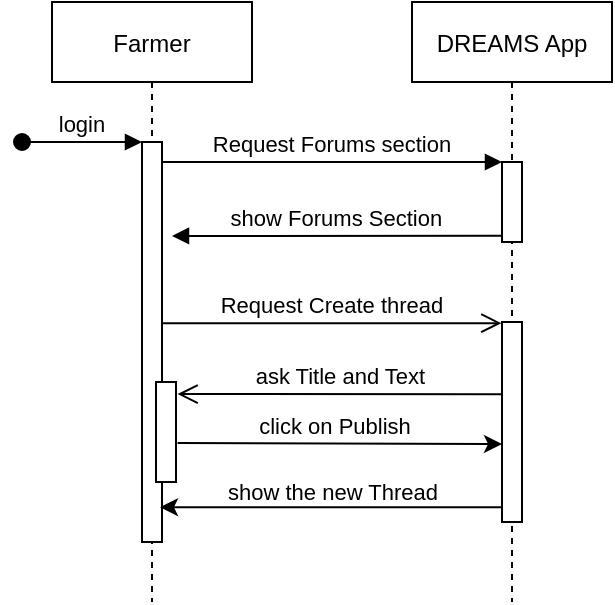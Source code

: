 <mxfile version="15.9.1" type="device" pages="3"><diagram id="kgpKYQtTHZ0yAKxKKP6v" name="CreateThreadDiscussion"><mxGraphModel dx="514" dy="454" grid="1" gridSize="10" guides="1" tooltips="1" connect="1" arrows="1" fold="1" page="1" pageScale="1" pageWidth="850" pageHeight="1100" math="0" shadow="0"><root><mxCell id="0"/><mxCell id="1" parent="0"/><mxCell id="3nuBFxr9cyL0pnOWT2aG-1" value="Farmer" style="shape=umlLifeline;perimeter=lifelinePerimeter;container=1;collapsible=0;recursiveResize=0;rounded=0;shadow=0;strokeWidth=1;" parent="1" vertex="1"><mxGeometry x="120" y="80" width="100" height="300" as="geometry"/></mxCell><mxCell id="3nuBFxr9cyL0pnOWT2aG-2" value="" style="points=[];perimeter=orthogonalPerimeter;rounded=0;shadow=0;strokeWidth=1;" parent="3nuBFxr9cyL0pnOWT2aG-1" vertex="1"><mxGeometry x="45" y="70" width="10" height="200" as="geometry"/></mxCell><mxCell id="3nuBFxr9cyL0pnOWT2aG-3" value="login" style="verticalAlign=bottom;startArrow=oval;endArrow=block;startSize=8;shadow=0;strokeWidth=1;" parent="3nuBFxr9cyL0pnOWT2aG-1" target="3nuBFxr9cyL0pnOWT2aG-2" edge="1"><mxGeometry relative="1" as="geometry"><mxPoint x="-15" y="70" as="sourcePoint"/></mxGeometry></mxCell><mxCell id="uiZ7foKYVvT6KwpylTkC-2" value="" style="points=[];perimeter=orthogonalPerimeter;rounded=0;shadow=0;strokeWidth=1;" vertex="1" parent="3nuBFxr9cyL0pnOWT2aG-1"><mxGeometry x="52" y="190" width="10" height="50" as="geometry"/></mxCell><mxCell id="3nuBFxr9cyL0pnOWT2aG-5" value="DREAMS App" style="shape=umlLifeline;perimeter=lifelinePerimeter;container=1;collapsible=0;recursiveResize=0;rounded=0;shadow=0;strokeWidth=1;" parent="1" vertex="1"><mxGeometry x="300" y="80" width="100" height="300" as="geometry"/></mxCell><mxCell id="3nuBFxr9cyL0pnOWT2aG-6" value="" style="points=[];perimeter=orthogonalPerimeter;rounded=0;shadow=0;strokeWidth=1;" parent="3nuBFxr9cyL0pnOWT2aG-5" vertex="1"><mxGeometry x="45" y="80" width="10" height="40" as="geometry"/></mxCell><mxCell id="uiZ7foKYVvT6KwpylTkC-1" value="" style="points=[];perimeter=orthogonalPerimeter;rounded=0;shadow=0;strokeWidth=1;" vertex="1" parent="3nuBFxr9cyL0pnOWT2aG-5"><mxGeometry x="45" y="160" width="10" height="100" as="geometry"/></mxCell><mxCell id="3nuBFxr9cyL0pnOWT2aG-7" value="ask Title and Text" style="verticalAlign=bottom;endArrow=open;endSize=8;shadow=0;strokeWidth=1;entryX=1.078;entryY=0.121;entryDx=0;entryDy=0;entryPerimeter=0;exitX=0.022;exitY=0.361;exitDx=0;exitDy=0;exitPerimeter=0;" parent="1" source="uiZ7foKYVvT6KwpylTkC-1" target="uiZ7foKYVvT6KwpylTkC-2" edge="1"><mxGeometry relative="1" as="geometry"><mxPoint x="250" y="279" as="targetPoint"/><mxPoint x="330" y="276" as="sourcePoint"/></mxGeometry></mxCell><mxCell id="3nuBFxr9cyL0pnOWT2aG-8" value="Request Forums section" style="verticalAlign=bottom;endArrow=block;entryX=0;entryY=0;shadow=0;strokeWidth=1;" parent="1" source="3nuBFxr9cyL0pnOWT2aG-2" target="3nuBFxr9cyL0pnOWT2aG-6" edge="1"><mxGeometry relative="1" as="geometry"><mxPoint x="275" y="160" as="sourcePoint"/></mxGeometry></mxCell><mxCell id="3nuBFxr9cyL0pnOWT2aG-9" value="show Forums Section" style="verticalAlign=bottom;endArrow=block;shadow=0;strokeWidth=1;exitX=-0.031;exitY=0.922;exitDx=0;exitDy=0;exitPerimeter=0;" parent="1" source="3nuBFxr9cyL0pnOWT2aG-6" edge="1"><mxGeometry relative="1" as="geometry"><mxPoint x="340" y="197" as="sourcePoint"/><mxPoint x="180" y="197" as="targetPoint"/></mxGeometry></mxCell><mxCell id="3nuBFxr9cyL0pnOWT2aG-10" value="Request Create thread" style="verticalAlign=bottom;endArrow=open;endSize=8;shadow=0;strokeWidth=1;entryX=-0.029;entryY=0.006;entryDx=0;entryDy=0;entryPerimeter=0;" parent="1" source="3nuBFxr9cyL0pnOWT2aG-2" target="uiZ7foKYVvT6KwpylTkC-1" edge="1"><mxGeometry relative="1" as="geometry"><mxPoint x="240" y="257" as="targetPoint"/><mxPoint x="180.0" y="276" as="sourcePoint"/></mxGeometry></mxCell><mxCell id="uiZ7foKYVvT6KwpylTkC-3" style="rounded=0;orthogonalLoop=1;jettySize=auto;html=1;exitX=1.078;exitY=0.609;exitDx=0;exitDy=0;exitPerimeter=0;" edge="1" parent="1" source="uiZ7foKYVvT6KwpylTkC-2"><mxGeometry relative="1" as="geometry"><mxPoint x="210" y="301" as="sourcePoint"/><mxPoint x="345" y="301" as="targetPoint"/></mxGeometry></mxCell><mxCell id="uiZ7foKYVvT6KwpylTkC-5" value="click on Publish" style="edgeLabel;html=1;align=center;verticalAlign=middle;resizable=0;points=[];" vertex="1" connectable="0" parent="uiZ7foKYVvT6KwpylTkC-3"><mxGeometry x="-0.21" relative="1" as="geometry"><mxPoint x="14" y="-9" as="offset"/></mxGeometry></mxCell><mxCell id="uiZ7foKYVvT6KwpylTkC-6" style="edgeStyle=none;rounded=0;orthogonalLoop=1;jettySize=auto;html=1;entryX=0.9;entryY=0.913;entryDx=0;entryDy=0;entryPerimeter=0;" edge="1" parent="1" source="uiZ7foKYVvT6KwpylTkC-1" target="3nuBFxr9cyL0pnOWT2aG-2"><mxGeometry relative="1" as="geometry"/></mxCell><mxCell id="uiZ7foKYVvT6KwpylTkC-7" value="show the new Thread" style="edgeLabel;html=1;align=center;verticalAlign=middle;resizable=0;points=[];" vertex="1" connectable="0" parent="uiZ7foKYVvT6KwpylTkC-6"><mxGeometry x="0.064" relative="1" as="geometry"><mxPoint x="6" y="-8" as="offset"/></mxGeometry></mxCell></root></mxGraphModel></diagram><diagram id="k4JGAeEoRlXIOm1BFo8L" name="AskExperts"><mxGraphModel dx="426" dy="376" grid="1" gridSize="10" guides="1" tooltips="1" connect="1" arrows="1" fold="1" page="1" pageScale="1" pageWidth="827" pageHeight="1169" math="0" shadow="0"><root><mxCell id="Ojzdt16KxYzxCJEHhgzk-0"/><mxCell id="Ojzdt16KxYzxCJEHhgzk-1" parent="Ojzdt16KxYzxCJEHhgzk-0"/><mxCell id="hN3v8TclW2o1EqIxr-IV-0" value="Farmer" style="shape=umlLifeline;perimeter=lifelinePerimeter;container=1;collapsible=0;recursiveResize=0;rounded=0;shadow=0;strokeWidth=1;" vertex="1" parent="Ojzdt16KxYzxCJEHhgzk-1"><mxGeometry x="120" y="80" width="100" height="300" as="geometry"/></mxCell><mxCell id="hN3v8TclW2o1EqIxr-IV-1" value="" style="points=[];perimeter=orthogonalPerimeter;rounded=0;shadow=0;strokeWidth=1;" vertex="1" parent="hN3v8TclW2o1EqIxr-IV-0"><mxGeometry x="45" y="70" width="10" height="220" as="geometry"/></mxCell><mxCell id="hN3v8TclW2o1EqIxr-IV-2" value="login" style="verticalAlign=bottom;startArrow=oval;endArrow=block;startSize=8;shadow=0;strokeWidth=1;" edge="1" parent="hN3v8TclW2o1EqIxr-IV-0" target="hN3v8TclW2o1EqIxr-IV-1"><mxGeometry relative="1" as="geometry"><mxPoint x="-15" y="70" as="sourcePoint"/></mxGeometry></mxCell><mxCell id="hN3v8TclW2o1EqIxr-IV-4" value="DREAMS App" style="shape=umlLifeline;perimeter=lifelinePerimeter;container=1;collapsible=0;recursiveResize=0;rounded=0;shadow=0;strokeWidth=1;" vertex="1" parent="Ojzdt16KxYzxCJEHhgzk-1"><mxGeometry x="300" y="80" width="100" height="300" as="geometry"/></mxCell><mxCell id="hN3v8TclW2o1EqIxr-IV-5" value="" style="points=[];perimeter=orthogonalPerimeter;rounded=0;shadow=0;strokeWidth=1;" vertex="1" parent="hN3v8TclW2o1EqIxr-IV-4"><mxGeometry x="45" y="80" width="10" height="40" as="geometry"/></mxCell><mxCell id="hN3v8TclW2o1EqIxr-IV-6" value="" style="points=[];perimeter=orthogonalPerimeter;rounded=0;shadow=0;strokeWidth=1;" vertex="1" parent="hN3v8TclW2o1EqIxr-IV-4"><mxGeometry x="45" y="160" width="10" height="120" as="geometry"/></mxCell><mxCell id="hN3v8TclW2o1EqIxr-IV-8" value="Request Ask Experts section" style="verticalAlign=bottom;endArrow=block;entryX=0;entryY=0;shadow=0;strokeWidth=1;" edge="1" parent="Ojzdt16KxYzxCJEHhgzk-1" source="hN3v8TclW2o1EqIxr-IV-1" target="hN3v8TclW2o1EqIxr-IV-5"><mxGeometry relative="1" as="geometry"><mxPoint x="275" y="160" as="sourcePoint"/></mxGeometry></mxCell><mxCell id="hN3v8TclW2o1EqIxr-IV-9" value="show Ask Experts Section" style="verticalAlign=bottom;endArrow=block;shadow=0;strokeWidth=1;exitX=-0.031;exitY=0.922;exitDx=0;exitDy=0;exitPerimeter=0;" edge="1" parent="Ojzdt16KxYzxCJEHhgzk-1" source="hN3v8TclW2o1EqIxr-IV-5"><mxGeometry relative="1" as="geometry"><mxPoint x="340" y="197" as="sourcePoint"/><mxPoint x="180" y="197" as="targetPoint"/></mxGeometry></mxCell><mxCell id="hN3v8TclW2o1EqIxr-IV-10" value="Send Request for help" style="verticalAlign=bottom;endArrow=open;endSize=8;shadow=0;strokeWidth=1;entryX=-0.029;entryY=0.006;entryDx=0;entryDy=0;entryPerimeter=0;" edge="1" parent="Ojzdt16KxYzxCJEHhgzk-1" source="hN3v8TclW2o1EqIxr-IV-1" target="hN3v8TclW2o1EqIxr-IV-6"><mxGeometry relative="1" as="geometry"><mxPoint x="240" y="257" as="targetPoint"/><mxPoint x="180.0" y="276" as="sourcePoint"/></mxGeometry></mxCell><mxCell id="hN3v8TclW2o1EqIxr-IV-15" value="Agronomist" style="shape=umlLifeline;perimeter=lifelinePerimeter;container=1;collapsible=0;recursiveResize=0;rounded=0;shadow=0;strokeWidth=1;" vertex="1" parent="Ojzdt16KxYzxCJEHhgzk-1"><mxGeometry x="490" y="80" width="100" height="300" as="geometry"/></mxCell><mxCell id="hN3v8TclW2o1EqIxr-IV-17" value="" style="points=[];perimeter=orthogonalPerimeter;rounded=0;shadow=0;strokeWidth=1;" vertex="1" parent="hN3v8TclW2o1EqIxr-IV-15"><mxGeometry x="45" y="160" width="10" height="40" as="geometry"/></mxCell><mxCell id="hN3v8TclW2o1EqIxr-IV-18" style="edgeStyle=none;rounded=0;orthogonalLoop=1;jettySize=auto;html=1;entryX=-0.1;entryY=0.171;entryDx=0;entryDy=0;entryPerimeter=0;" edge="1" parent="Ojzdt16KxYzxCJEHhgzk-1" source="hN3v8TclW2o1EqIxr-IV-6" target="hN3v8TclW2o1EqIxr-IV-17"><mxGeometry relative="1" as="geometry"/></mxCell><mxCell id="hN3v8TclW2o1EqIxr-IV-19" value="Send help request&lt;br&gt;to the Agronomist" style="edgeLabel;html=1;align=center;verticalAlign=middle;resizable=0;points=[];" vertex="1" connectable="0" parent="hN3v8TclW2o1EqIxr-IV-18"><mxGeometry x="-0.202" y="-1" relative="1" as="geometry"><mxPoint x="13" y="-18" as="offset"/></mxGeometry></mxCell><mxCell id="hN3v8TclW2o1EqIxr-IV-20" style="edgeStyle=none;rounded=0;orthogonalLoop=1;jettySize=auto;html=1;exitX=-0.307;exitY=0.94;exitDx=0;exitDy=0;exitPerimeter=0;entryX=0.9;entryY=0.326;entryDx=0;entryDy=0;entryPerimeter=0;" edge="1" parent="Ojzdt16KxYzxCJEHhgzk-1" source="hN3v8TclW2o1EqIxr-IV-17" target="hN3v8TclW2o1EqIxr-IV-6"><mxGeometry relative="1" as="geometry"/></mxCell><mxCell id="hN3v8TclW2o1EqIxr-IV-21" value="send the answer" style="edgeLabel;html=1;align=center;verticalAlign=middle;resizable=0;points=[];" vertex="1" connectable="0" parent="hN3v8TclW2o1EqIxr-IV-20"><mxGeometry x="-0.087" y="1" relative="1" as="geometry"><mxPoint x="-4" y="-10" as="offset"/></mxGeometry></mxCell><mxCell id="hN3v8TclW2o1EqIxr-IV-22" style="edgeStyle=none;rounded=0;orthogonalLoop=1;jettySize=auto;html=1;entryX=0.969;entryY=0.719;entryDx=0;entryDy=0;entryPerimeter=0;exitX=-0.134;exitY=0.562;exitDx=0;exitDy=0;exitPerimeter=0;" edge="1" parent="Ojzdt16KxYzxCJEHhgzk-1" source="hN3v8TclW2o1EqIxr-IV-6" target="hN3v8TclW2o1EqIxr-IV-1"><mxGeometry relative="1" as="geometry"/></mxCell><mxCell id="hN3v8TclW2o1EqIxr-IV-23" value="&lt;div&gt;notify the farmer&lt;/div&gt;&lt;div&gt;about the answer&lt;/div&gt;" style="edgeLabel;html=1;align=center;verticalAlign=middle;resizable=0;points=[];" vertex="1" connectable="0" parent="hN3v8TclW2o1EqIxr-IV-22"><mxGeometry x="0.144" relative="1" as="geometry"><mxPoint x="11" y="-18" as="offset"/></mxGeometry></mxCell><mxCell id="hN3v8TclW2o1EqIxr-IV-25" value=":&lt;br&gt;:&lt;br&gt;:" style="text;html=1;align=center;verticalAlign=middle;resizable=0;points=[];autosize=1;strokeColor=none;fillColor=none;" vertex="1" parent="Ojzdt16KxYzxCJEHhgzk-1"><mxGeometry x="250" y="299" width="20" height="50" as="geometry"/></mxCell><mxCell id="hN3v8TclW2o1EqIxr-IV-26" style="edgeStyle=none;rounded=0;orthogonalLoop=1;jettySize=auto;html=1;entryX=0.003;entryY=0.987;entryDx=0;entryDy=0;entryPerimeter=0;fontSize=12;" edge="1" parent="Ojzdt16KxYzxCJEHhgzk-1" source="hN3v8TclW2o1EqIxr-IV-1" target="hN3v8TclW2o1EqIxr-IV-6"><mxGeometry relative="1" as="geometry"/></mxCell><mxCell id="hN3v8TclW2o1EqIxr-IV-27" value="Close conversation" style="edgeLabel;html=1;align=center;verticalAlign=middle;resizable=0;points=[];fontSize=12;" vertex="1" connectable="0" parent="hN3v8TclW2o1EqIxr-IV-26"><mxGeometry x="0.091" y="-2" relative="1" as="geometry"><mxPoint x="2" y="-11" as="offset"/></mxGeometry></mxCell></root></mxGraphModel></diagram><diagram id="QYNMwIRphxIFGVVEKyZ4" name="NewField"><mxGraphModel dx="426" dy="376" grid="1" gridSize="10" guides="1" tooltips="1" connect="1" arrows="1" fold="1" page="1" pageScale="1" pageWidth="827" pageHeight="1169" math="0" shadow="0"><root><mxCell id="jwkrNvzNMvMbZ8KxRDgQ-0"/><mxCell id="jwkrNvzNMvMbZ8KxRDgQ-1" parent="jwkrNvzNMvMbZ8KxRDgQ-0"/><mxCell id="T5NrmI8kFK91Kp0NZr4Y-0" value="Farmer" style="shape=umlLifeline;perimeter=lifelinePerimeter;container=1;collapsible=0;recursiveResize=0;rounded=0;shadow=0;strokeWidth=1;" vertex="1" parent="jwkrNvzNMvMbZ8KxRDgQ-1"><mxGeometry x="120" y="80" width="100" height="330" as="geometry"/></mxCell><mxCell id="T5NrmI8kFK91Kp0NZr4Y-1" value="" style="points=[];perimeter=orthogonalPerimeter;rounded=0;shadow=0;strokeWidth=1;" vertex="1" parent="T5NrmI8kFK91Kp0NZr4Y-0"><mxGeometry x="45" y="70" width="10" height="260" as="geometry"/></mxCell><mxCell id="T5NrmI8kFK91Kp0NZr4Y-2" value="login" style="verticalAlign=bottom;startArrow=oval;endArrow=block;startSize=8;shadow=0;strokeWidth=1;" edge="1" parent="T5NrmI8kFK91Kp0NZr4Y-0" target="T5NrmI8kFK91Kp0NZr4Y-1"><mxGeometry relative="1" as="geometry"><mxPoint x="-15" y="70" as="sourcePoint"/></mxGeometry></mxCell><mxCell id="T5NrmI8kFK91Kp0NZr4Y-3" value="" style="points=[];perimeter=orthogonalPerimeter;rounded=0;shadow=0;strokeWidth=1;" vertex="1" parent="T5NrmI8kFK91Kp0NZr4Y-0"><mxGeometry x="52" y="190" width="10" height="50" as="geometry"/></mxCell><mxCell id="T5NrmI8kFK91Kp0NZr4Y-15" value="" style="points=[];perimeter=orthogonalPerimeter;rounded=0;shadow=0;strokeWidth=1;" vertex="1" parent="T5NrmI8kFK91Kp0NZr4Y-0"><mxGeometry x="52" y="250" width="10" height="50" as="geometry"/></mxCell><mxCell id="T5NrmI8kFK91Kp0NZr4Y-4" value="DREAMS App" style="shape=umlLifeline;perimeter=lifelinePerimeter;container=1;collapsible=0;recursiveResize=0;rounded=0;shadow=0;strokeWidth=1;" vertex="1" parent="jwkrNvzNMvMbZ8KxRDgQ-1"><mxGeometry x="300" y="80" width="100" height="330" as="geometry"/></mxCell><mxCell id="T5NrmI8kFK91Kp0NZr4Y-5" value="" style="points=[];perimeter=orthogonalPerimeter;rounded=0;shadow=0;strokeWidth=1;" vertex="1" parent="T5NrmI8kFK91Kp0NZr4Y-4"><mxGeometry x="45" y="80" width="10" height="40" as="geometry"/></mxCell><mxCell id="T5NrmI8kFK91Kp0NZr4Y-6" value="" style="points=[];perimeter=orthogonalPerimeter;rounded=0;shadow=0;strokeWidth=1;" vertex="1" parent="T5NrmI8kFK91Kp0NZr4Y-4"><mxGeometry x="45" y="160" width="10" height="170" as="geometry"/></mxCell><mxCell id="T5NrmI8kFK91Kp0NZr4Y-7" value="ask GPS Location" style="verticalAlign=bottom;endArrow=open;endSize=8;shadow=0;strokeWidth=1;entryX=1.078;entryY=0.121;entryDx=0;entryDy=0;entryPerimeter=0;exitX=-0.066;exitY=0.215;exitDx=0;exitDy=0;exitPerimeter=0;" edge="1" parent="jwkrNvzNMvMbZ8KxRDgQ-1" source="T5NrmI8kFK91Kp0NZr4Y-6" target="T5NrmI8kFK91Kp0NZr4Y-3"><mxGeometry x="0.049" y="-6" relative="1" as="geometry"><mxPoint x="250" y="279" as="targetPoint"/><mxPoint x="330" y="276" as="sourcePoint"/><mxPoint as="offset"/></mxGeometry></mxCell><mxCell id="T5NrmI8kFK91Kp0NZr4Y-8" value="Request My Fields section" style="verticalAlign=bottom;endArrow=block;entryX=0;entryY=0;shadow=0;strokeWidth=1;" edge="1" parent="jwkrNvzNMvMbZ8KxRDgQ-1" source="T5NrmI8kFK91Kp0NZr4Y-1" target="T5NrmI8kFK91Kp0NZr4Y-5"><mxGeometry relative="1" as="geometry"><mxPoint x="275" y="160" as="sourcePoint"/></mxGeometry></mxCell><mxCell id="T5NrmI8kFK91Kp0NZr4Y-9" value="show My Fields Section" style="verticalAlign=bottom;endArrow=block;shadow=0;strokeWidth=1;exitX=-0.031;exitY=0.922;exitDx=0;exitDy=0;exitPerimeter=0;" edge="1" parent="jwkrNvzNMvMbZ8KxRDgQ-1" source="T5NrmI8kFK91Kp0NZr4Y-5"><mxGeometry relative="1" as="geometry"><mxPoint x="340" y="197" as="sourcePoint"/><mxPoint x="180" y="197" as="targetPoint"/></mxGeometry></mxCell><mxCell id="T5NrmI8kFK91Kp0NZr4Y-10" value="Request Add new field" style="verticalAlign=bottom;endArrow=open;endSize=8;shadow=0;strokeWidth=1;entryX=-0.029;entryY=0.006;entryDx=0;entryDy=0;entryPerimeter=0;" edge="1" parent="jwkrNvzNMvMbZ8KxRDgQ-1" source="T5NrmI8kFK91Kp0NZr4Y-1" target="T5NrmI8kFK91Kp0NZr4Y-6"><mxGeometry relative="1" as="geometry"><mxPoint x="240" y="257" as="targetPoint"/><mxPoint x="180.0" y="276" as="sourcePoint"/></mxGeometry></mxCell><mxCell id="T5NrmI8kFK91Kp0NZr4Y-11" style="rounded=0;orthogonalLoop=1;jettySize=auto;html=1;exitX=1.078;exitY=0.609;exitDx=0;exitDy=0;exitPerimeter=0;" edge="1" parent="jwkrNvzNMvMbZ8KxRDgQ-1" source="T5NrmI8kFK91Kp0NZr4Y-3"><mxGeometry relative="1" as="geometry"><mxPoint x="210" y="301" as="sourcePoint"/><mxPoint x="345" y="301" as="targetPoint"/></mxGeometry></mxCell><mxCell id="T5NrmI8kFK91Kp0NZr4Y-12" value="send location data" style="edgeLabel;html=1;align=center;verticalAlign=middle;resizable=0;points=[];" vertex="1" connectable="0" parent="T5NrmI8kFK91Kp0NZr4Y-11"><mxGeometry x="-0.21" relative="1" as="geometry"><mxPoint x="14" y="-9" as="offset"/></mxGeometry></mxCell><mxCell id="T5NrmI8kFK91Kp0NZr4Y-13" style="edgeStyle=none;rounded=0;orthogonalLoop=1;jettySize=auto;html=1;entryX=0.9;entryY=0.913;entryDx=0;entryDy=0;entryPerimeter=0;" edge="1" parent="jwkrNvzNMvMbZ8KxRDgQ-1"><mxGeometry relative="1" as="geometry"><mxPoint x="345" y="390.0" as="sourcePoint"/><mxPoint x="174.0" y="390.0" as="targetPoint"/></mxGeometry></mxCell><mxCell id="T5NrmI8kFK91Kp0NZr4Y-14" value="show the new Field" style="edgeLabel;html=1;align=center;verticalAlign=middle;resizable=0;points=[];" vertex="1" connectable="0" parent="T5NrmI8kFK91Kp0NZr4Y-13"><mxGeometry x="0.064" relative="1" as="geometry"><mxPoint x="6" y="-8" as="offset"/></mxGeometry></mxCell><mxCell id="T5NrmI8kFK91Kp0NZr4Y-16" style="edgeStyle=none;rounded=0;orthogonalLoop=1;jettySize=auto;html=1;entryX=1.303;entryY=0.197;entryDx=0;entryDy=0;entryPerimeter=0;fontSize=12;" edge="1" parent="jwkrNvzNMvMbZ8KxRDgQ-1" source="T5NrmI8kFK91Kp0NZr4Y-6" target="T5NrmI8kFK91Kp0NZr4Y-15"><mxGeometry relative="1" as="geometry"/></mxCell><mxCell id="T5NrmI8kFK91Kp0NZr4Y-17" value="&lt;div&gt;Ask field info&lt;/div&gt;" style="edgeLabel;html=1;align=center;verticalAlign=middle;resizable=0;points=[];fontSize=12;" vertex="1" connectable="0" parent="T5NrmI8kFK91Kp0NZr4Y-16"><mxGeometry x="-0.086" y="-1" relative="1" as="geometry"><mxPoint y="-9" as="offset"/></mxGeometry></mxCell><mxCell id="T5NrmI8kFK91Kp0NZr4Y-18" style="edgeStyle=none;rounded=0;orthogonalLoop=1;jettySize=auto;html=1;entryX=-0.203;entryY=0.762;entryDx=0;entryDy=0;entryPerimeter=0;fontSize=12;" edge="1" parent="jwkrNvzNMvMbZ8KxRDgQ-1" source="T5NrmI8kFK91Kp0NZr4Y-15" target="T5NrmI8kFK91Kp0NZr4Y-6"><mxGeometry relative="1" as="geometry"/></mxCell><mxCell id="T5NrmI8kFK91Kp0NZr4Y-19" value="submit info" style="edgeLabel;html=1;align=center;verticalAlign=middle;resizable=0;points=[];fontSize=12;" vertex="1" connectable="0" parent="T5NrmI8kFK91Kp0NZr4Y-18"><mxGeometry x="0.22" y="1" relative="1" as="geometry"><mxPoint x="-10" y="-9" as="offset"/></mxGeometry></mxCell></root></mxGraphModel></diagram></mxfile>
